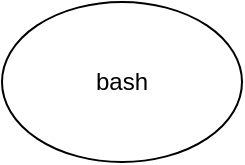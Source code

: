 <mxfile version="14.6.13" type="device"><diagram id="VQX3MigT3HoNEIP9rIJR" name="Page-1"><mxGraphModel dx="1086" dy="846" grid="1" gridSize="10" guides="1" tooltips="1" connect="1" arrows="1" fold="1" page="1" pageScale="1" pageWidth="827" pageHeight="1169" math="0" shadow="0"><root><mxCell id="0"/><mxCell id="1" parent="0"/><mxCell id="AcotedsqNkJvRrT5t4SL-1" value="bash" style="ellipse;whiteSpace=wrap;html=1;" vertex="1" parent="1"><mxGeometry x="350" y="390" width="120" height="80" as="geometry"/></mxCell></root></mxGraphModel></diagram></mxfile>